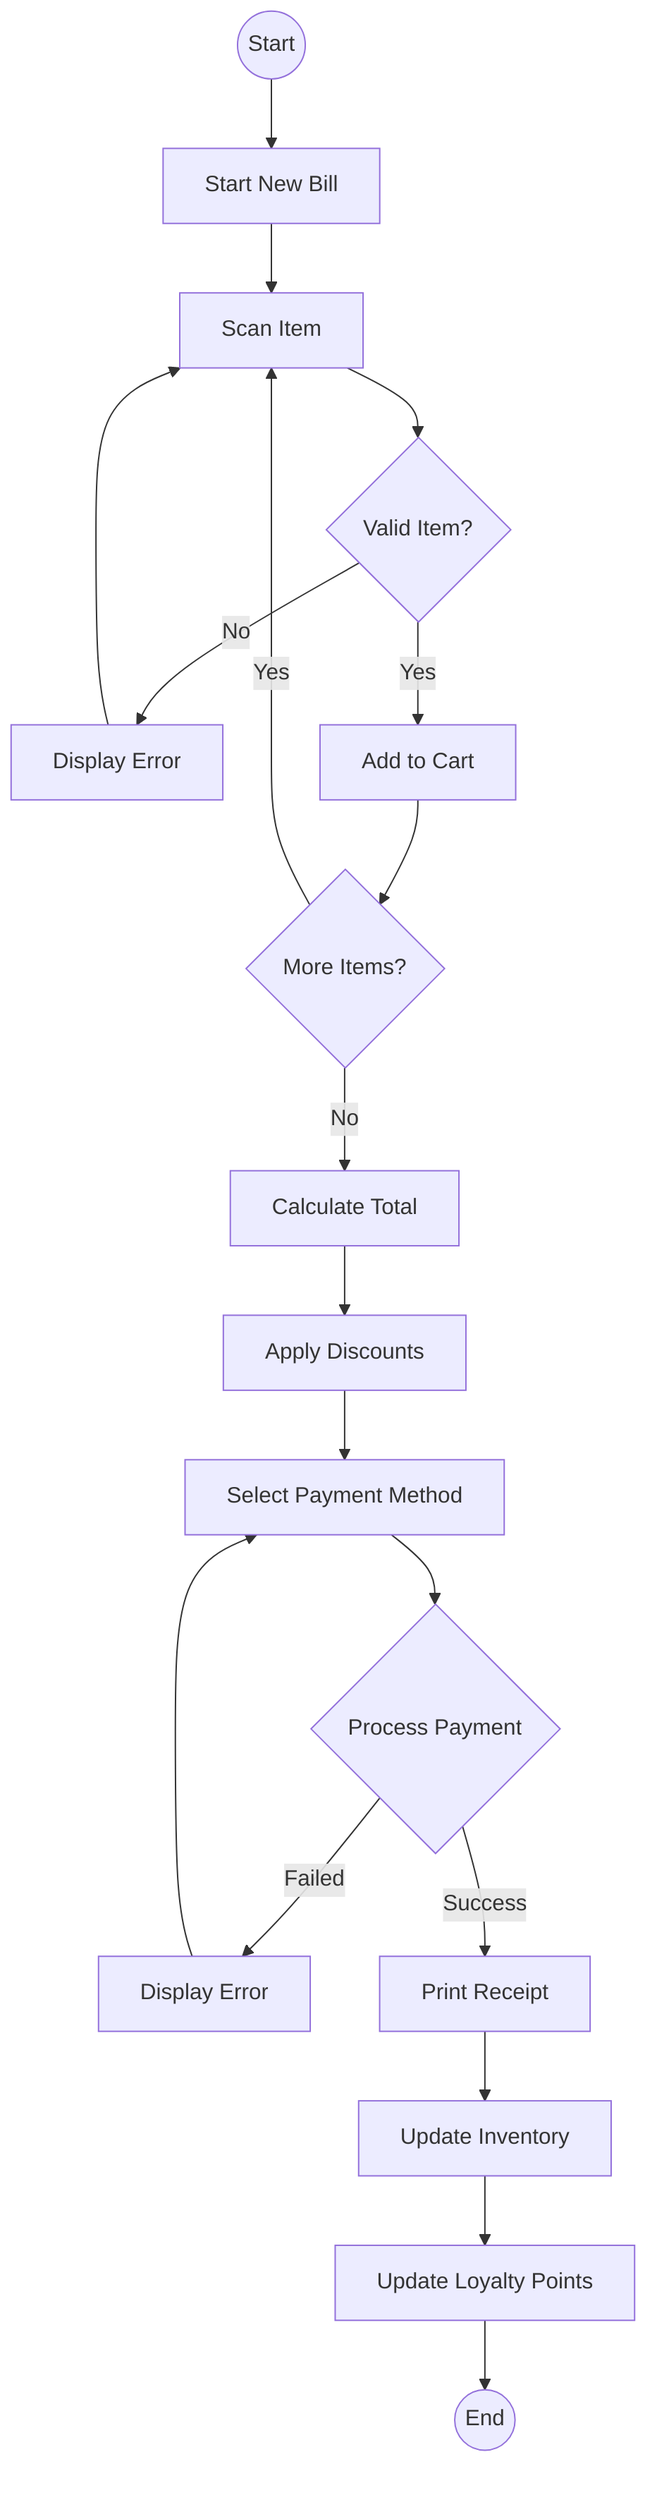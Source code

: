 graph TD
    Start((Start)) --> InitiateBill[Start New Bill]
    InitiateBill --> ScanItem[Scan Item]
    
    ScanItem --> ValidateItem{Valid Item?}
    ValidateItem -->|No| ErrorHandler[Display Error]
    ErrorHandler --> ScanItem
    
    ValidateItem -->|Yes| UpdateCart[Add to Cart]
    UpdateCart --> CheckMore{More Items?}
    CheckMore -->|Yes| ScanItem
    
    CheckMore -->|No| CalculateTotal[Calculate Total]
    CalculateTotal --> ApplyDiscount[Apply Discounts]
    ApplyDiscount --> SelectPayment[Select Payment Method]
    
    SelectPayment --> ProcessPayment{Process Payment}
    ProcessPayment -->|Failed| PaymentError[Display Error]
    PaymentError --> SelectPayment
    
    ProcessPayment -->|Success| PrintReceipt[Print Receipt]
    PrintReceipt --> UpdateInventory[Update Inventory]
    UpdateInventory --> UpdateLoyalty[Update Loyalty Points]
    UpdateLoyalty --> End((End))